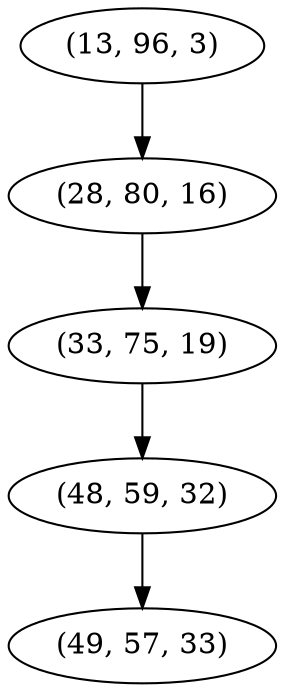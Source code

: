 digraph tree {
    "(13, 96, 3)";
    "(28, 80, 16)";
    "(33, 75, 19)";
    "(48, 59, 32)";
    "(49, 57, 33)";
    "(13, 96, 3)" -> "(28, 80, 16)";
    "(28, 80, 16)" -> "(33, 75, 19)";
    "(33, 75, 19)" -> "(48, 59, 32)";
    "(48, 59, 32)" -> "(49, 57, 33)";
}
